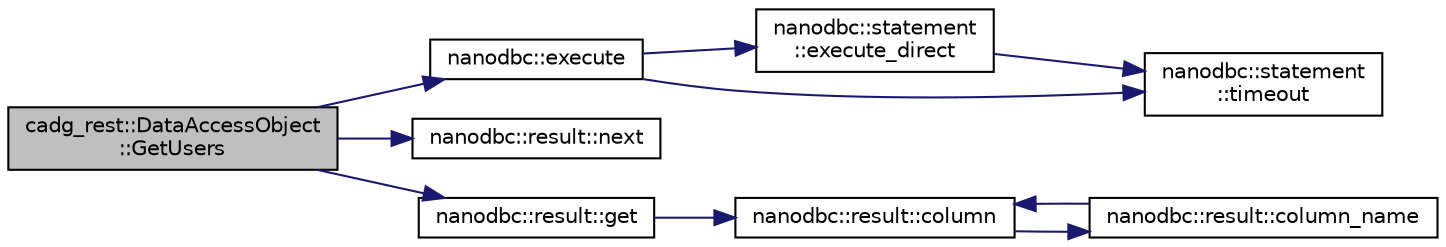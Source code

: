 digraph "cadg_rest::DataAccessObject::GetUsers"
{
 // LATEX_PDF_SIZE
  edge [fontname="Helvetica",fontsize="10",labelfontname="Helvetica",labelfontsize="10"];
  node [fontname="Helvetica",fontsize="10",shape=record];
  rankdir="LR";
  Node17 [label="cadg_rest::DataAccessObject\l::GetUsers",height=0.2,width=0.4,color="black", fillcolor="grey75", style="filled", fontcolor="black",tooltip="Returns all users."];
  Node17 -> Node18 [color="midnightblue",fontsize="10",style="solid",fontname="Helvetica"];
  Node18 [label="nanodbc::execute",height=0.2,width=0.4,color="black", fillcolor="white", style="filled",URL="$group__mainf.html#ga5cbac617a3964611bd16a2fc6f991b83",tooltip="Immediately opens, prepares, and executes the given query directly on the given connection."];
  Node18 -> Node19 [color="midnightblue",fontsize="10",style="solid",fontname="Helvetica"];
  Node19 [label="nanodbc::statement\l::execute_direct",height=0.2,width=0.4,color="black", fillcolor="white", style="filled",URL="$classnanodbc_1_1statement.html#af070dc29a840854e261bda5761318cf0",tooltip="Opens, prepares, and executes the given query directly on the given connection."];
  Node19 -> Node20 [color="midnightblue",fontsize="10",style="solid",fontname="Helvetica"];
  Node20 [label="nanodbc::statement\l::timeout",height=0.2,width=0.4,color="black", fillcolor="white", style="filled",URL="$classnanodbc_1_1statement.html#adbd1acbbdcc529dc668bfef341593573",tooltip="Sets the number in seconds before query timeout. Default is 0 indicating no timeout."];
  Node18 -> Node20 [color="midnightblue",fontsize="10",style="solid",fontname="Helvetica"];
  Node17 -> Node21 [color="midnightblue",fontsize="10",style="solid",fontname="Helvetica"];
  Node21 [label="nanodbc::result::next",height=0.2,width=0.4,color="black", fillcolor="white", style="filled",URL="$classnanodbc_1_1result.html#a31470b51f194181373e4c2c4292d11c4",tooltip="Fetches the next row in the current result set."];
  Node17 -> Node22 [color="midnightblue",fontsize="10",style="solid",fontname="Helvetica"];
  Node22 [label="nanodbc::result::get",height=0.2,width=0.4,color="black", fillcolor="white", style="filled",URL="$classnanodbc_1_1result.html#affa949e32147a8f262d066a790651ad7",tooltip="Gets data from the given column of the current rowset."];
  Node22 -> Node23 [color="midnightblue",fontsize="10",style="solid",fontname="Helvetica"];
  Node23 [label="nanodbc::result::column",height=0.2,width=0.4,color="black", fillcolor="white", style="filled",URL="$classnanodbc_1_1result.html#ae4e254b2db63c65473cc058de3d5a844",tooltip="Returns the column number of the specified column name."];
  Node23 -> Node24 [color="midnightblue",fontsize="10",style="solid",fontname="Helvetica"];
  Node24 [label="nanodbc::result::column_name",height=0.2,width=0.4,color="black", fillcolor="white", style="filled",URL="$classnanodbc_1_1result.html#a2bd3fc4e416108960c4191b2cbba256b",tooltip="Returns the name of the specified column."];
  Node24 -> Node23 [color="midnightblue",fontsize="10",style="solid",fontname="Helvetica"];
}
